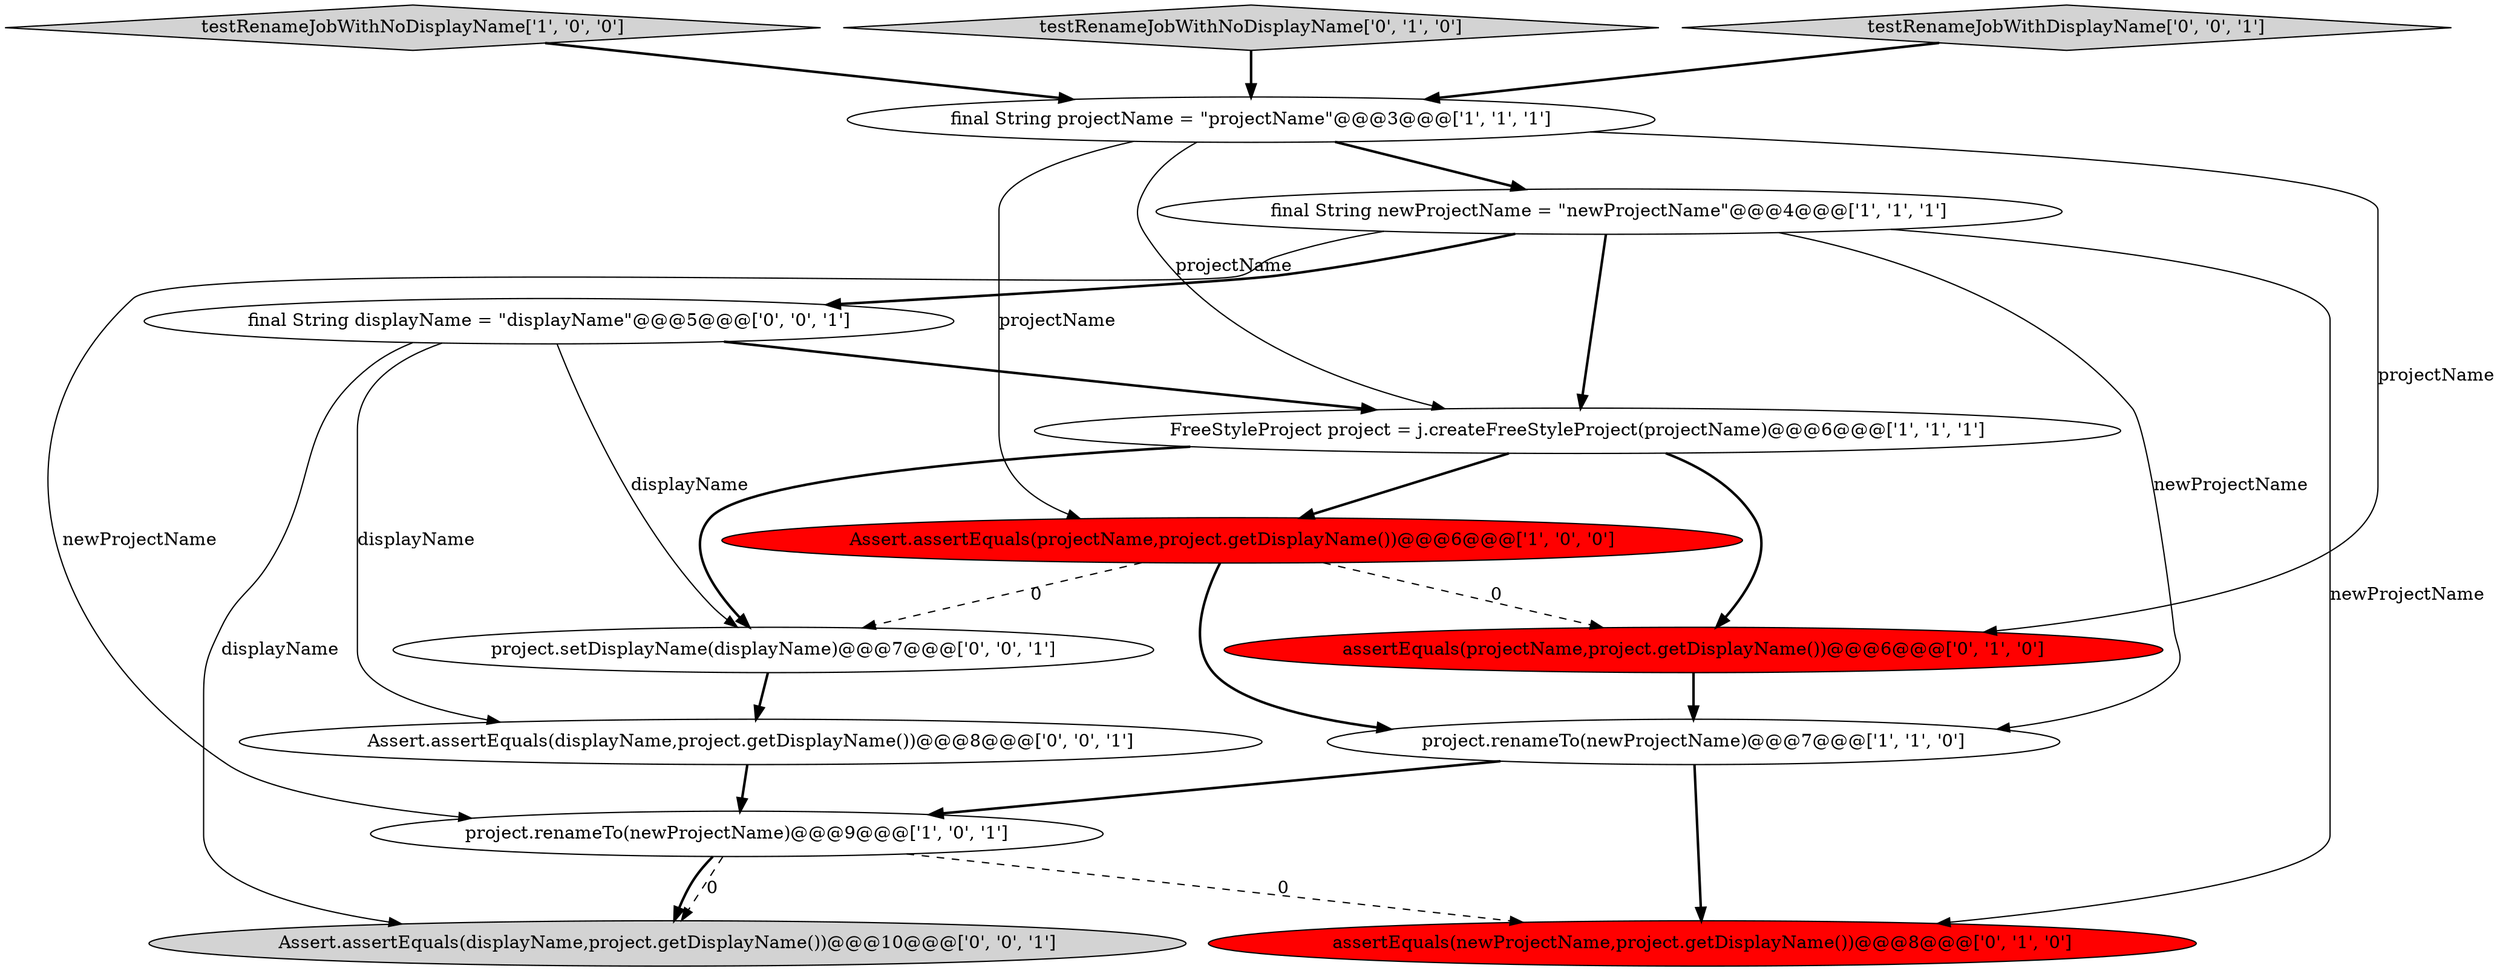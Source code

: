 digraph {
0 [style = filled, label = "project.renameTo(newProjectName)@@@7@@@['1', '1', '0']", fillcolor = white, shape = ellipse image = "AAA0AAABBB1BBB"];
4 [style = filled, label = "final String newProjectName = \"newProjectName\"@@@4@@@['1', '1', '1']", fillcolor = white, shape = ellipse image = "AAA0AAABBB1BBB"];
8 [style = filled, label = "assertEquals(projectName,project.getDisplayName())@@@6@@@['0', '1', '0']", fillcolor = red, shape = ellipse image = "AAA1AAABBB2BBB"];
7 [style = filled, label = "assertEquals(newProjectName,project.getDisplayName())@@@8@@@['0', '1', '0']", fillcolor = red, shape = ellipse image = "AAA1AAABBB2BBB"];
5 [style = filled, label = "Assert.assertEquals(projectName,project.getDisplayName())@@@6@@@['1', '0', '0']", fillcolor = red, shape = ellipse image = "AAA1AAABBB1BBB"];
1 [style = filled, label = "FreeStyleProject project = j.createFreeStyleProject(projectName)@@@6@@@['1', '1', '1']", fillcolor = white, shape = ellipse image = "AAA0AAABBB1BBB"];
11 [style = filled, label = "Assert.assertEquals(displayName,project.getDisplayName())@@@8@@@['0', '0', '1']", fillcolor = white, shape = ellipse image = "AAA0AAABBB3BBB"];
2 [style = filled, label = "testRenameJobWithNoDisplayName['1', '0', '0']", fillcolor = lightgray, shape = diamond image = "AAA0AAABBB1BBB"];
3 [style = filled, label = "final String projectName = \"projectName\"@@@3@@@['1', '1', '1']", fillcolor = white, shape = ellipse image = "AAA0AAABBB1BBB"];
13 [style = filled, label = "Assert.assertEquals(displayName,project.getDisplayName())@@@10@@@['0', '0', '1']", fillcolor = lightgray, shape = ellipse image = "AAA0AAABBB3BBB"];
9 [style = filled, label = "testRenameJobWithNoDisplayName['0', '1', '0']", fillcolor = lightgray, shape = diamond image = "AAA0AAABBB2BBB"];
12 [style = filled, label = "testRenameJobWithDisplayName['0', '0', '1']", fillcolor = lightgray, shape = diamond image = "AAA0AAABBB3BBB"];
14 [style = filled, label = "project.setDisplayName(displayName)@@@7@@@['0', '0', '1']", fillcolor = white, shape = ellipse image = "AAA0AAABBB3BBB"];
6 [style = filled, label = "project.renameTo(newProjectName)@@@9@@@['1', '0', '1']", fillcolor = white, shape = ellipse image = "AAA0AAABBB1BBB"];
10 [style = filled, label = "final String displayName = \"displayName\"@@@5@@@['0', '0', '1']", fillcolor = white, shape = ellipse image = "AAA0AAABBB3BBB"];
1->5 [style = bold, label=""];
4->10 [style = bold, label=""];
4->0 [style = solid, label="newProjectName"];
5->14 [style = dashed, label="0"];
1->8 [style = bold, label=""];
0->6 [style = bold, label=""];
4->7 [style = solid, label="newProjectName"];
6->7 [style = dashed, label="0"];
2->3 [style = bold, label=""];
11->6 [style = bold, label=""];
3->8 [style = solid, label="projectName"];
3->4 [style = bold, label=""];
0->7 [style = bold, label=""];
8->0 [style = bold, label=""];
3->5 [style = solid, label="projectName"];
10->14 [style = solid, label="displayName"];
6->13 [style = dashed, label="0"];
5->0 [style = bold, label=""];
10->13 [style = solid, label="displayName"];
6->13 [style = bold, label=""];
10->11 [style = solid, label="displayName"];
5->8 [style = dashed, label="0"];
9->3 [style = bold, label=""];
4->6 [style = solid, label="newProjectName"];
3->1 [style = solid, label="projectName"];
1->14 [style = bold, label=""];
4->1 [style = bold, label=""];
12->3 [style = bold, label=""];
10->1 [style = bold, label=""];
14->11 [style = bold, label=""];
}
